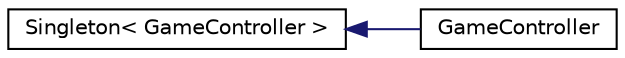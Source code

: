 digraph "Jerarquia Gràfica de la Classe"
{
 // INTERACTIVE_SVG=YES
 // LATEX_PDF_SIZE
  edge [fontname="Helvetica",fontsize="10",labelfontname="Helvetica",labelfontsize="10"];
  node [fontname="Helvetica",fontsize="10",shape=record];
  rankdir="LR";
  Node0 [label="Singleton\< GameController \>",height=0.2,width=0.4,color="black", fillcolor="white", style="filled",URL="$class_singleton.html",tooltip=" "];
  Node0 -> Node1 [dir="back",color="midnightblue",fontsize="10",style="solid",fontname="Helvetica"];
  Node1 [label="GameController",height=0.2,width=0.4,color="black", fillcolor="white", style="filled",URL="$class_game_controller.html",tooltip="The UNIQUE Game Controller in the Scene."];
}
